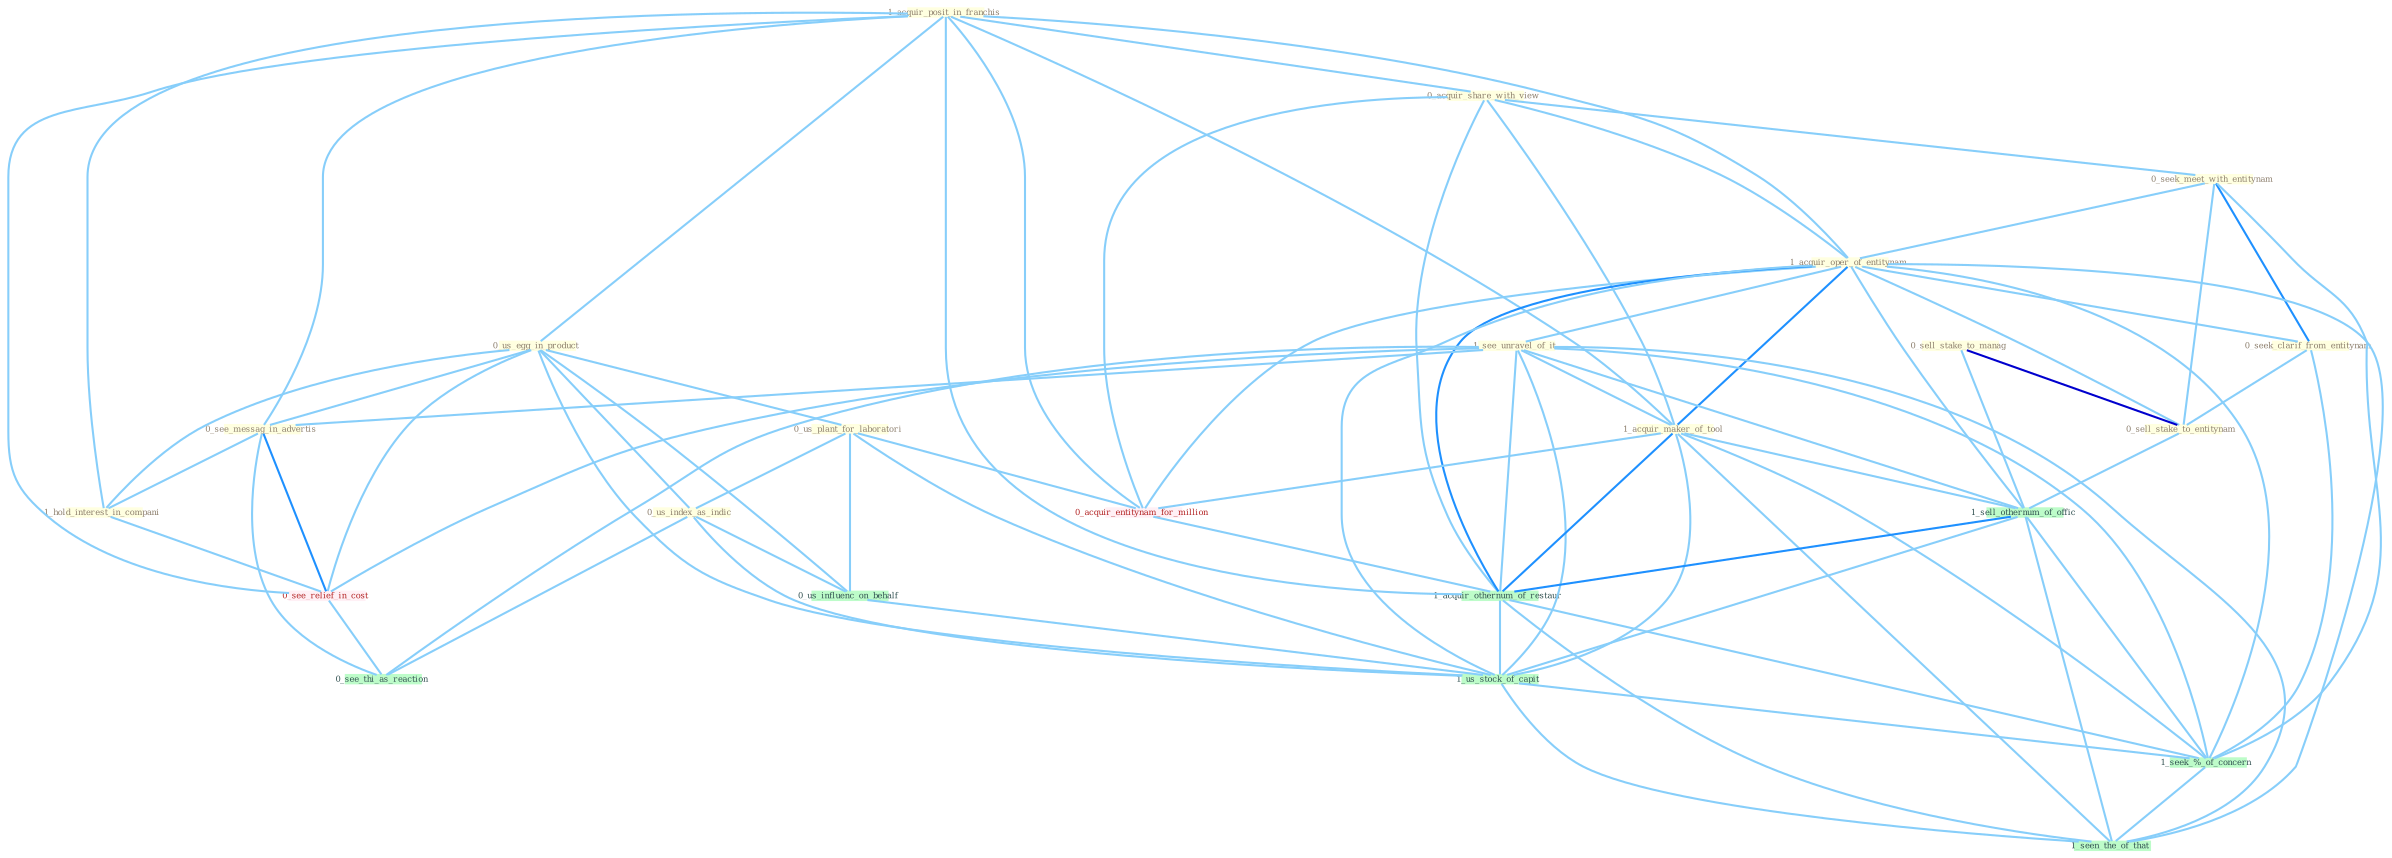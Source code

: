 Graph G{ 
    node
    [shape=polygon,style=filled,width=.5,height=.06,color="#BDFCC9",fixedsize=true,fontsize=4,
    fontcolor="#2f4f4f"];
    {node
    [color="#ffffe0", fontcolor="#8b7d6b"] "1_acquir_posit_in_franchis " "0_us_egg_in_product " "0_acquir_share_with_view " "0_seek_meet_with_entitynam " "1_acquir_oper_of_entitynam " "1_see_unravel_of_it " "0_see_messag_in_advertis " "1_hold_interest_in_compani " "0_us_plant_for_laboratori " "1_acquir_maker_of_tool " "0_seek_clarif_from_entitynam " "0_sell_stake_to_manag " "0_us_index_as_indic " "0_sell_stake_to_entitynam "}
{node [color="#fff0f5", fontcolor="#b22222"] "0_acquir_entitynam_for_million " "0_see_relief_in_cost "}
edge [color="#B0E2FF"];

	"1_acquir_posit_in_franchis " -- "0_us_egg_in_product " [w="1", color="#87cefa" ];
	"1_acquir_posit_in_franchis " -- "0_acquir_share_with_view " [w="1", color="#87cefa" ];
	"1_acquir_posit_in_franchis " -- "1_acquir_oper_of_entitynam " [w="1", color="#87cefa" ];
	"1_acquir_posit_in_franchis " -- "0_see_messag_in_advertis " [w="1", color="#87cefa" ];
	"1_acquir_posit_in_franchis " -- "1_hold_interest_in_compani " [w="1", color="#87cefa" ];
	"1_acquir_posit_in_franchis " -- "1_acquir_maker_of_tool " [w="1", color="#87cefa" ];
	"1_acquir_posit_in_franchis " -- "0_acquir_entitynam_for_million " [w="1", color="#87cefa" ];
	"1_acquir_posit_in_franchis " -- "0_see_relief_in_cost " [w="1", color="#87cefa" ];
	"1_acquir_posit_in_franchis " -- "1_acquir_othernum_of_restaur " [w="1", color="#87cefa" ];
	"0_us_egg_in_product " -- "0_see_messag_in_advertis " [w="1", color="#87cefa" ];
	"0_us_egg_in_product " -- "1_hold_interest_in_compani " [w="1", color="#87cefa" ];
	"0_us_egg_in_product " -- "0_us_plant_for_laboratori " [w="1", color="#87cefa" ];
	"0_us_egg_in_product " -- "0_us_index_as_indic " [w="1", color="#87cefa" ];
	"0_us_egg_in_product " -- "0_us_influenc_on_behalf " [w="1", color="#87cefa" ];
	"0_us_egg_in_product " -- "0_see_relief_in_cost " [w="1", color="#87cefa" ];
	"0_us_egg_in_product " -- "1_us_stock_of_capit " [w="1", color="#87cefa" ];
	"0_acquir_share_with_view " -- "0_seek_meet_with_entitynam " [w="1", color="#87cefa" ];
	"0_acquir_share_with_view " -- "1_acquir_oper_of_entitynam " [w="1", color="#87cefa" ];
	"0_acquir_share_with_view " -- "1_acquir_maker_of_tool " [w="1", color="#87cefa" ];
	"0_acquir_share_with_view " -- "0_acquir_entitynam_for_million " [w="1", color="#87cefa" ];
	"0_acquir_share_with_view " -- "1_acquir_othernum_of_restaur " [w="1", color="#87cefa" ];
	"0_seek_meet_with_entitynam " -- "1_acquir_oper_of_entitynam " [w="1", color="#87cefa" ];
	"0_seek_meet_with_entitynam " -- "0_seek_clarif_from_entitynam " [w="2", color="#1e90ff" , len=0.8];
	"0_seek_meet_with_entitynam " -- "0_sell_stake_to_entitynam " [w="1", color="#87cefa" ];
	"0_seek_meet_with_entitynam " -- "1_seek_%_of_concern " [w="1", color="#87cefa" ];
	"1_acquir_oper_of_entitynam " -- "1_see_unravel_of_it " [w="1", color="#87cefa" ];
	"1_acquir_oper_of_entitynam " -- "1_acquir_maker_of_tool " [w="2", color="#1e90ff" , len=0.8];
	"1_acquir_oper_of_entitynam " -- "0_seek_clarif_from_entitynam " [w="1", color="#87cefa" ];
	"1_acquir_oper_of_entitynam " -- "0_sell_stake_to_entitynam " [w="1", color="#87cefa" ];
	"1_acquir_oper_of_entitynam " -- "0_acquir_entitynam_for_million " [w="1", color="#87cefa" ];
	"1_acquir_oper_of_entitynam " -- "1_sell_othernum_of_offic " [w="1", color="#87cefa" ];
	"1_acquir_oper_of_entitynam " -- "1_acquir_othernum_of_restaur " [w="2", color="#1e90ff" , len=0.8];
	"1_acquir_oper_of_entitynam " -- "1_us_stock_of_capit " [w="1", color="#87cefa" ];
	"1_acquir_oper_of_entitynam " -- "1_seek_%_of_concern " [w="1", color="#87cefa" ];
	"1_acquir_oper_of_entitynam " -- "1_seen_the_of_that " [w="1", color="#87cefa" ];
	"1_see_unravel_of_it " -- "0_see_messag_in_advertis " [w="1", color="#87cefa" ];
	"1_see_unravel_of_it " -- "1_acquir_maker_of_tool " [w="1", color="#87cefa" ];
	"1_see_unravel_of_it " -- "1_sell_othernum_of_offic " [w="1", color="#87cefa" ];
	"1_see_unravel_of_it " -- "0_see_relief_in_cost " [w="1", color="#87cefa" ];
	"1_see_unravel_of_it " -- "0_see_thi_as_reaction " [w="1", color="#87cefa" ];
	"1_see_unravel_of_it " -- "1_acquir_othernum_of_restaur " [w="1", color="#87cefa" ];
	"1_see_unravel_of_it " -- "1_us_stock_of_capit " [w="1", color="#87cefa" ];
	"1_see_unravel_of_it " -- "1_seek_%_of_concern " [w="1", color="#87cefa" ];
	"1_see_unravel_of_it " -- "1_seen_the_of_that " [w="1", color="#87cefa" ];
	"0_see_messag_in_advertis " -- "1_hold_interest_in_compani " [w="1", color="#87cefa" ];
	"0_see_messag_in_advertis " -- "0_see_relief_in_cost " [w="2", color="#1e90ff" , len=0.8];
	"0_see_messag_in_advertis " -- "0_see_thi_as_reaction " [w="1", color="#87cefa" ];
	"1_hold_interest_in_compani " -- "0_see_relief_in_cost " [w="1", color="#87cefa" ];
	"0_us_plant_for_laboratori " -- "0_us_index_as_indic " [w="1", color="#87cefa" ];
	"0_us_plant_for_laboratori " -- "0_acquir_entitynam_for_million " [w="1", color="#87cefa" ];
	"0_us_plant_for_laboratori " -- "0_us_influenc_on_behalf " [w="1", color="#87cefa" ];
	"0_us_plant_for_laboratori " -- "1_us_stock_of_capit " [w="1", color="#87cefa" ];
	"1_acquir_maker_of_tool " -- "0_acquir_entitynam_for_million " [w="1", color="#87cefa" ];
	"1_acquir_maker_of_tool " -- "1_sell_othernum_of_offic " [w="1", color="#87cefa" ];
	"1_acquir_maker_of_tool " -- "1_acquir_othernum_of_restaur " [w="2", color="#1e90ff" , len=0.8];
	"1_acquir_maker_of_tool " -- "1_us_stock_of_capit " [w="1", color="#87cefa" ];
	"1_acquir_maker_of_tool " -- "1_seek_%_of_concern " [w="1", color="#87cefa" ];
	"1_acquir_maker_of_tool " -- "1_seen_the_of_that " [w="1", color="#87cefa" ];
	"0_seek_clarif_from_entitynam " -- "0_sell_stake_to_entitynam " [w="1", color="#87cefa" ];
	"0_seek_clarif_from_entitynam " -- "1_seek_%_of_concern " [w="1", color="#87cefa" ];
	"0_sell_stake_to_manag " -- "0_sell_stake_to_entitynam " [w="3", color="#0000cd" , len=0.6];
	"0_sell_stake_to_manag " -- "1_sell_othernum_of_offic " [w="1", color="#87cefa" ];
	"0_us_index_as_indic " -- "0_us_influenc_on_behalf " [w="1", color="#87cefa" ];
	"0_us_index_as_indic " -- "0_see_thi_as_reaction " [w="1", color="#87cefa" ];
	"0_us_index_as_indic " -- "1_us_stock_of_capit " [w="1", color="#87cefa" ];
	"0_sell_stake_to_entitynam " -- "1_sell_othernum_of_offic " [w="1", color="#87cefa" ];
	"0_acquir_entitynam_for_million " -- "1_acquir_othernum_of_restaur " [w="1", color="#87cefa" ];
	"1_sell_othernum_of_offic " -- "1_acquir_othernum_of_restaur " [w="2", color="#1e90ff" , len=0.8];
	"1_sell_othernum_of_offic " -- "1_us_stock_of_capit " [w="1", color="#87cefa" ];
	"1_sell_othernum_of_offic " -- "1_seek_%_of_concern " [w="1", color="#87cefa" ];
	"1_sell_othernum_of_offic " -- "1_seen_the_of_that " [w="1", color="#87cefa" ];
	"0_us_influenc_on_behalf " -- "1_us_stock_of_capit " [w="1", color="#87cefa" ];
	"0_see_relief_in_cost " -- "0_see_thi_as_reaction " [w="1", color="#87cefa" ];
	"1_acquir_othernum_of_restaur " -- "1_us_stock_of_capit " [w="1", color="#87cefa" ];
	"1_acquir_othernum_of_restaur " -- "1_seek_%_of_concern " [w="1", color="#87cefa" ];
	"1_acquir_othernum_of_restaur " -- "1_seen_the_of_that " [w="1", color="#87cefa" ];
	"1_us_stock_of_capit " -- "1_seek_%_of_concern " [w="1", color="#87cefa" ];
	"1_us_stock_of_capit " -- "1_seen_the_of_that " [w="1", color="#87cefa" ];
	"1_seek_%_of_concern " -- "1_seen_the_of_that " [w="1", color="#87cefa" ];
}
